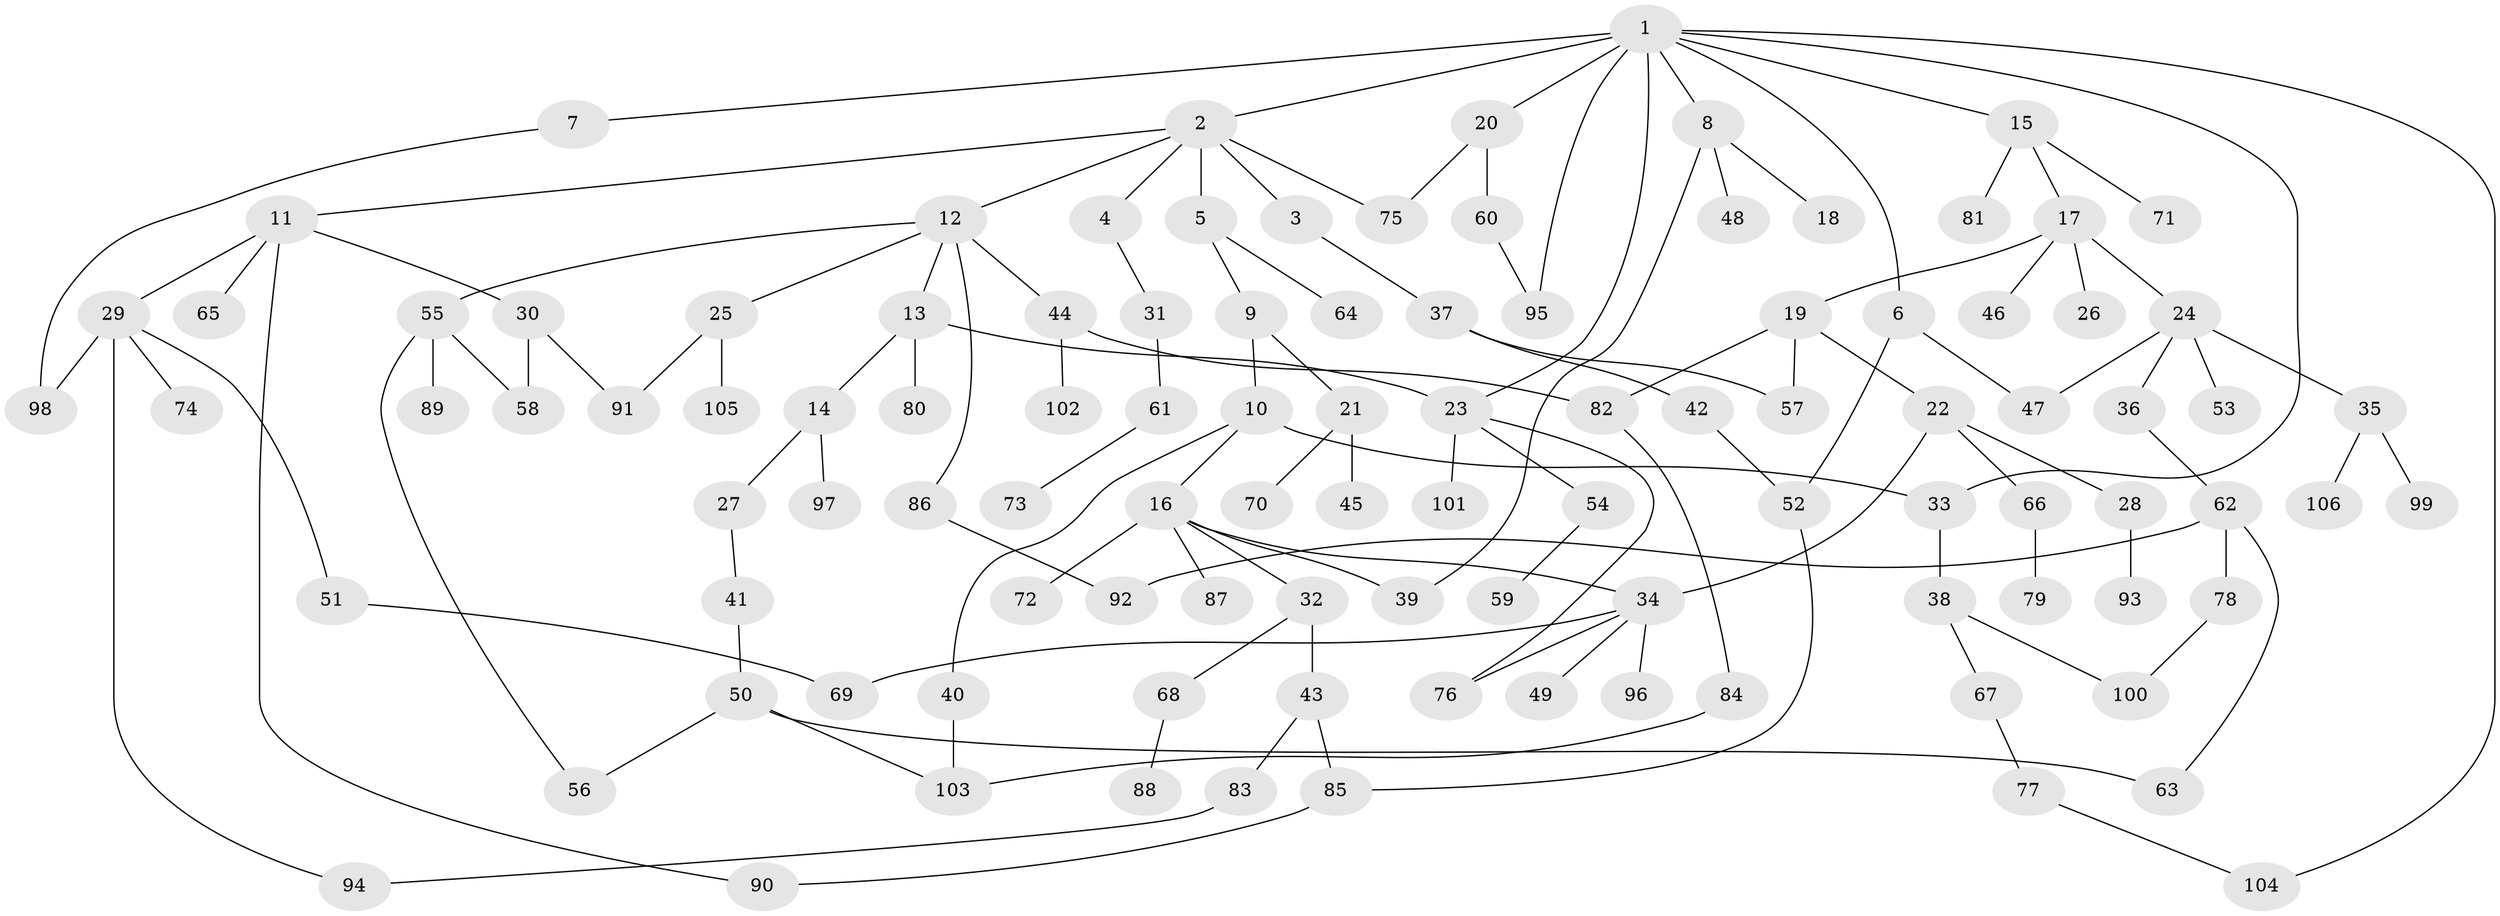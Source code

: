 // Generated by graph-tools (version 1.1) at 2025/41/03/09/25 04:41:51]
// undirected, 106 vertices, 130 edges
graph export_dot {
graph [start="1"]
  node [color=gray90,style=filled];
  1;
  2;
  3;
  4;
  5;
  6;
  7;
  8;
  9;
  10;
  11;
  12;
  13;
  14;
  15;
  16;
  17;
  18;
  19;
  20;
  21;
  22;
  23;
  24;
  25;
  26;
  27;
  28;
  29;
  30;
  31;
  32;
  33;
  34;
  35;
  36;
  37;
  38;
  39;
  40;
  41;
  42;
  43;
  44;
  45;
  46;
  47;
  48;
  49;
  50;
  51;
  52;
  53;
  54;
  55;
  56;
  57;
  58;
  59;
  60;
  61;
  62;
  63;
  64;
  65;
  66;
  67;
  68;
  69;
  70;
  71;
  72;
  73;
  74;
  75;
  76;
  77;
  78;
  79;
  80;
  81;
  82;
  83;
  84;
  85;
  86;
  87;
  88;
  89;
  90;
  91;
  92;
  93;
  94;
  95;
  96;
  97;
  98;
  99;
  100;
  101;
  102;
  103;
  104;
  105;
  106;
  1 -- 2;
  1 -- 6;
  1 -- 7;
  1 -- 8;
  1 -- 15;
  1 -- 20;
  1 -- 23;
  1 -- 33;
  1 -- 95;
  1 -- 104;
  2 -- 3;
  2 -- 4;
  2 -- 5;
  2 -- 11;
  2 -- 12;
  2 -- 75;
  3 -- 37;
  4 -- 31;
  5 -- 9;
  5 -- 64;
  6 -- 47;
  6 -- 52;
  7 -- 98;
  8 -- 18;
  8 -- 48;
  8 -- 39;
  9 -- 10;
  9 -- 21;
  10 -- 16;
  10 -- 40;
  10 -- 33;
  11 -- 29;
  11 -- 30;
  11 -- 65;
  11 -- 90;
  12 -- 13;
  12 -- 25;
  12 -- 44;
  12 -- 55;
  12 -- 86;
  13 -- 14;
  13 -- 80;
  13 -- 23;
  14 -- 27;
  14 -- 97;
  15 -- 17;
  15 -- 71;
  15 -- 81;
  16 -- 32;
  16 -- 39;
  16 -- 72;
  16 -- 87;
  16 -- 34;
  17 -- 19;
  17 -- 24;
  17 -- 26;
  17 -- 46;
  19 -- 22;
  19 -- 82;
  19 -- 57;
  20 -- 60;
  20 -- 75;
  21 -- 45;
  21 -- 70;
  22 -- 28;
  22 -- 34;
  22 -- 66;
  23 -- 54;
  23 -- 101;
  23 -- 76;
  24 -- 35;
  24 -- 36;
  24 -- 47;
  24 -- 53;
  25 -- 91;
  25 -- 105;
  27 -- 41;
  28 -- 93;
  29 -- 51;
  29 -- 74;
  29 -- 94;
  29 -- 98;
  30 -- 91;
  30 -- 58;
  31 -- 61;
  32 -- 43;
  32 -- 68;
  33 -- 38;
  34 -- 49;
  34 -- 76;
  34 -- 96;
  34 -- 69;
  35 -- 99;
  35 -- 106;
  36 -- 62;
  37 -- 42;
  37 -- 57;
  38 -- 67;
  38 -- 100;
  40 -- 103;
  41 -- 50;
  42 -- 52;
  43 -- 83;
  43 -- 85;
  44 -- 102;
  44 -- 82;
  50 -- 56;
  50 -- 63;
  50 -- 103;
  51 -- 69;
  52 -- 85;
  54 -- 59;
  55 -- 58;
  55 -- 89;
  55 -- 56;
  60 -- 95;
  61 -- 73;
  62 -- 78;
  62 -- 63;
  62 -- 92;
  66 -- 79;
  67 -- 77;
  68 -- 88;
  77 -- 104;
  78 -- 100;
  82 -- 84;
  83 -- 94;
  84 -- 103;
  85 -- 90;
  86 -- 92;
}
